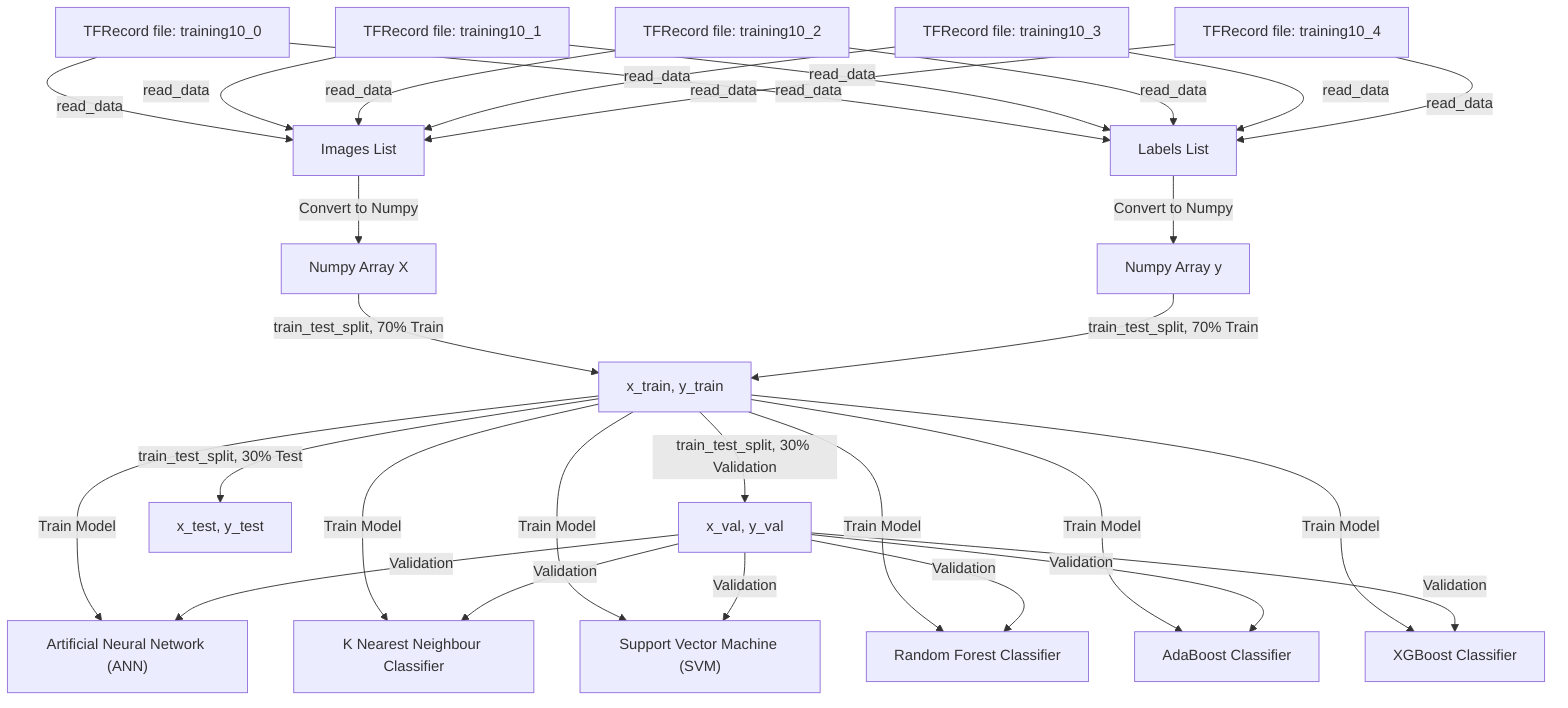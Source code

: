 flowchart TD
    %% Nodes
    A["TFRecord file: training10_0"]
    B["TFRecord file: training10_1"]
    C["TFRecord file: training10_2"]
    D["TFRecord file: training10_3"]
    E["TFRecord file: training10_4"]
    F["Images List"]
    G["Labels List"]
    H["Numpy Array X"]
    I["Numpy Array y"]
    J["x_train, y_train"]
    K["x_val, y_val"]
    L["x_test, y_test"]
    M["Artificial Neural Network (ANN)"]
    N["K Nearest Neighbour Classifier"]
    O["Support Vector Machine (SVM)"]
    P["Random Forest Classifier"]
    Q["AdaBoost Classifier"]
    R["XGBoost Classifier"]
    
    %% Data Source Imports
    A -->|"read_data"| F
    B -->|"read_data"| F
    C -->|"read_data"| F
    D -->|"read_data"| F
    E -->|"read_data"| F
    
    A -->|"read_data"| G
    B -->|"read_data"| G
    C -->|"read_data"| G
    D -->|"read_data"| G
    E -->|"read_data"| G
    
    %% Data Processing
    F -->|"Convert to Numpy"| H
    G -->|"Convert to Numpy"| I

    %% Splitting Data
    H -->|"train_test_split, 70% Train"| J
    I -->|"train_test_split, 70% Train"| J

    J -->|"train_test_split, 30% Validation"| K
    J -->|"train_test_split, 30% Test"| L

    %% Model Training
    J -->|"Train Model"| M
    J -->|"Train Model"| N
    J -->|"Train Model"| O
    J -->|"Train Model"| P
    J -->|"Train Model"| Q
    J -->|"Train Model"| R
    
    %% Model Evaluation
    K -->|"Validation"| M
    K -->|"Validation"| N
    K -->|"Validation"| O
    K -->|"Validation"| P
    K -->|"Validation"| Q
    K -->|"Validation"| R